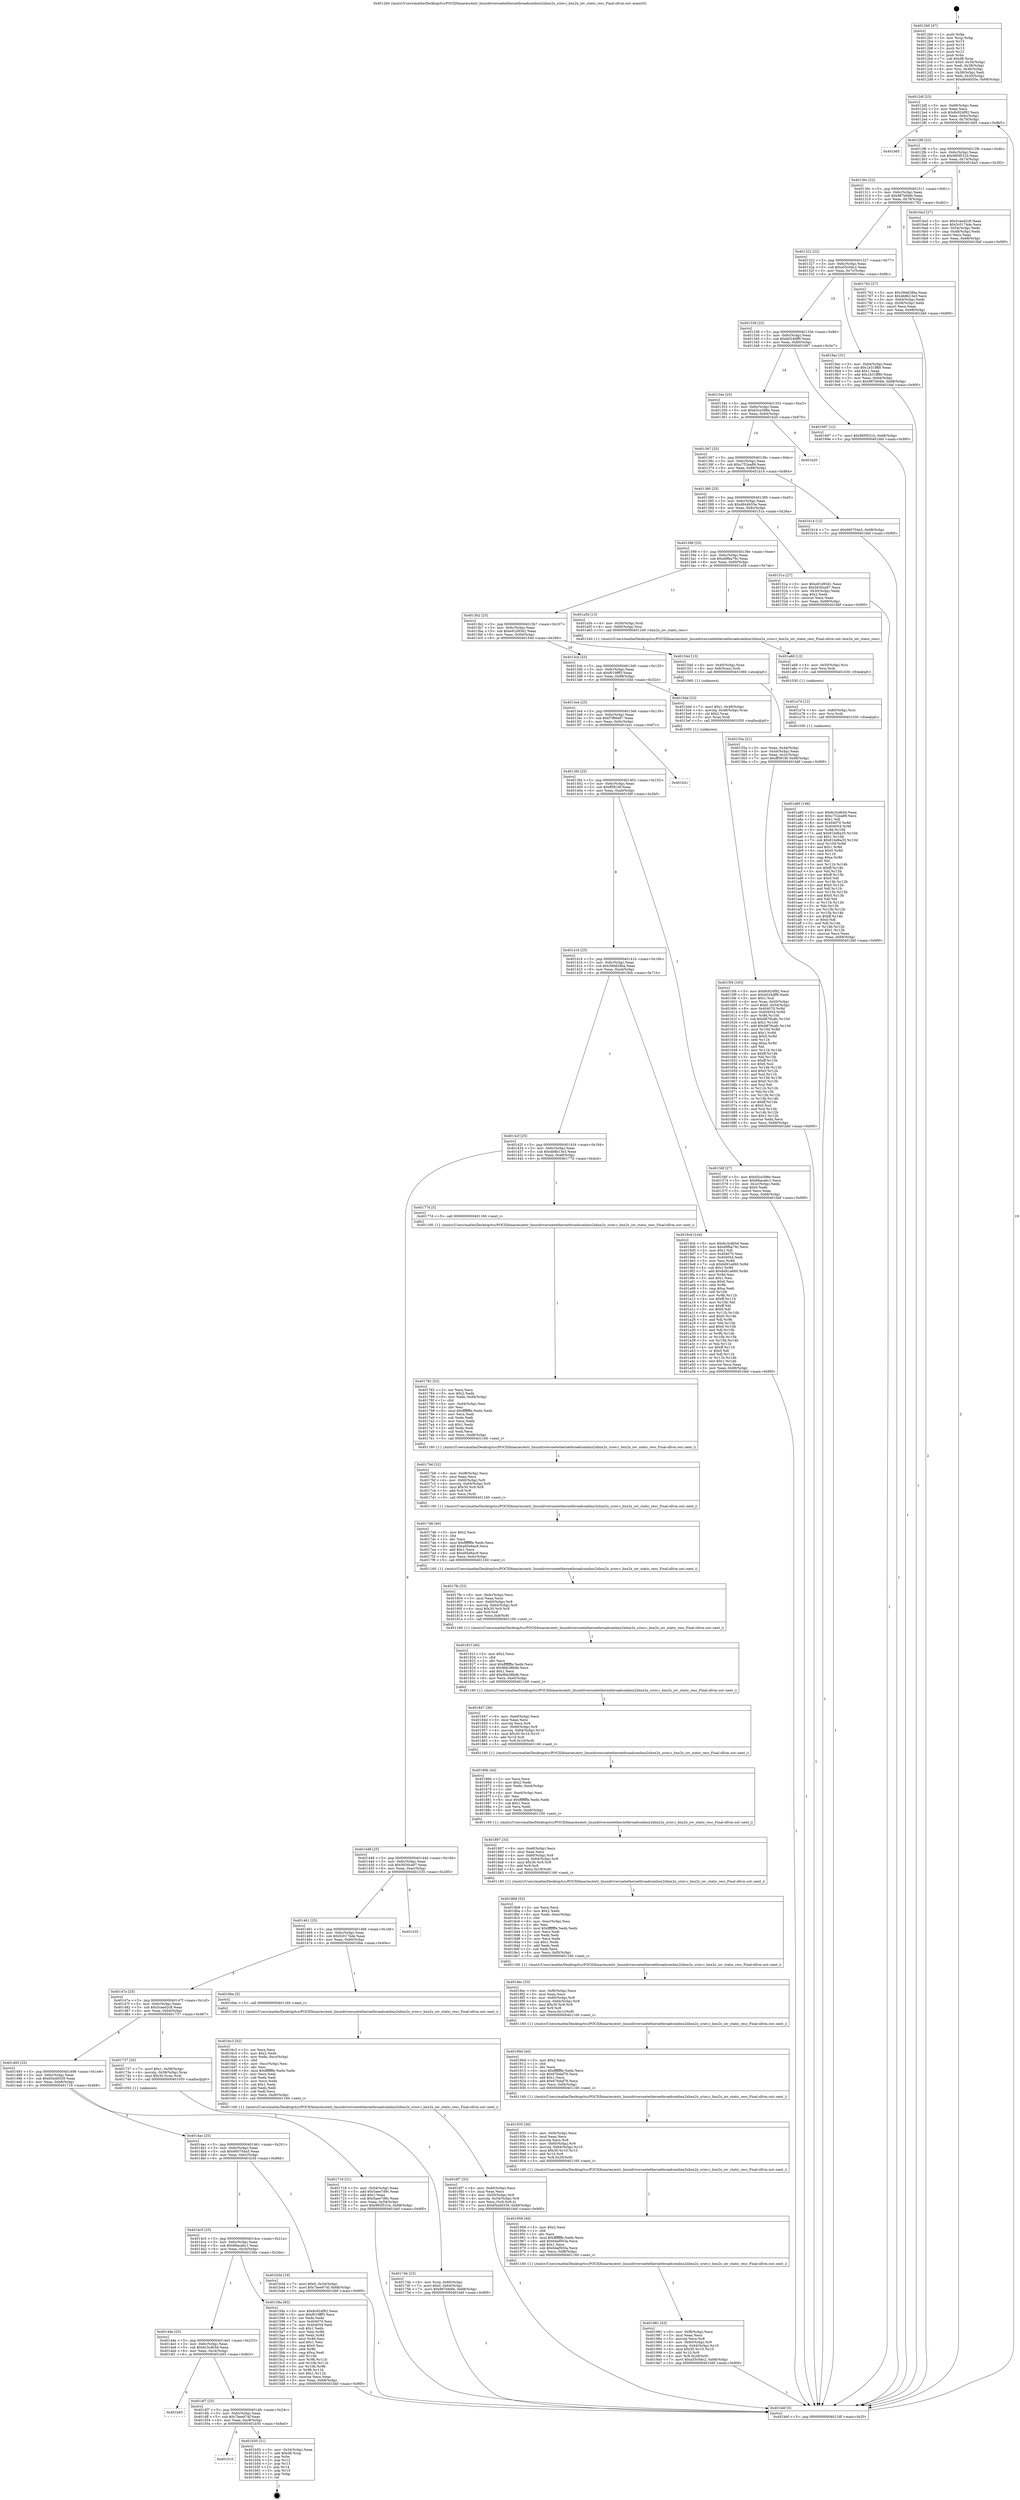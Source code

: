 digraph "0x4012b0" {
  label = "0x4012b0 (/mnt/c/Users/mathe/Desktop/tcc/POCII/binaries/extr_linuxdriversnetethernetbroadcombnx2xbnx2x_sriov.c_bnx2x_iov_static_resc_Final-ollvm.out::main(0))"
  labelloc = "t"
  node[shape=record]

  Entry [label="",width=0.3,height=0.3,shape=circle,fillcolor=black,style=filled]
  "0x4012df" [label="{
     0x4012df [23]\l
     | [instrs]\l
     &nbsp;&nbsp;0x4012df \<+3\>: mov -0x68(%rbp),%eax\l
     &nbsp;&nbsp;0x4012e2 \<+2\>: mov %eax,%ecx\l
     &nbsp;&nbsp;0x4012e4 \<+6\>: sub $0x8c924f92,%ecx\l
     &nbsp;&nbsp;0x4012ea \<+3\>: mov %eax,-0x6c(%rbp)\l
     &nbsp;&nbsp;0x4012ed \<+3\>: mov %ecx,-0x70(%rbp)\l
     &nbsp;&nbsp;0x4012f0 \<+6\>: je 0000000000401b65 \<main+0x8b5\>\l
  }"]
  "0x401b65" [label="{
     0x401b65\l
  }", style=dashed]
  "0x4012f6" [label="{
     0x4012f6 [22]\l
     | [instrs]\l
     &nbsp;&nbsp;0x4012f6 \<+5\>: jmp 00000000004012fb \<main+0x4b\>\l
     &nbsp;&nbsp;0x4012fb \<+3\>: mov -0x6c(%rbp),%eax\l
     &nbsp;&nbsp;0x4012fe \<+5\>: sub $0x985f531b,%eax\l
     &nbsp;&nbsp;0x401303 \<+3\>: mov %eax,-0x74(%rbp)\l
     &nbsp;&nbsp;0x401306 \<+6\>: je 00000000004016a3 \<main+0x3f3\>\l
  }"]
  Exit [label="",width=0.3,height=0.3,shape=circle,fillcolor=black,style=filled,peripheries=2]
  "0x4016a3" [label="{
     0x4016a3 [27]\l
     | [instrs]\l
     &nbsp;&nbsp;0x4016a3 \<+5\>: mov $0x5caed2c8,%eax\l
     &nbsp;&nbsp;0x4016a8 \<+5\>: mov $0x5c0174de,%ecx\l
     &nbsp;&nbsp;0x4016ad \<+3\>: mov -0x54(%rbp),%edx\l
     &nbsp;&nbsp;0x4016b0 \<+3\>: cmp -0x48(%rbp),%edx\l
     &nbsp;&nbsp;0x4016b3 \<+3\>: cmovl %ecx,%eax\l
     &nbsp;&nbsp;0x4016b6 \<+3\>: mov %eax,-0x68(%rbp)\l
     &nbsp;&nbsp;0x4016b9 \<+5\>: jmp 0000000000401bbf \<main+0x90f\>\l
  }"]
  "0x40130c" [label="{
     0x40130c [22]\l
     | [instrs]\l
     &nbsp;&nbsp;0x40130c \<+5\>: jmp 0000000000401311 \<main+0x61\>\l
     &nbsp;&nbsp;0x401311 \<+3\>: mov -0x6c(%rbp),%eax\l
     &nbsp;&nbsp;0x401314 \<+5\>: sub $0x987b94fe,%eax\l
     &nbsp;&nbsp;0x401319 \<+3\>: mov %eax,-0x78(%rbp)\l
     &nbsp;&nbsp;0x40131c \<+6\>: je 0000000000401762 \<main+0x4b2\>\l
  }"]
  "0x401510" [label="{
     0x401510\l
  }", style=dashed]
  "0x401762" [label="{
     0x401762 [27]\l
     | [instrs]\l
     &nbsp;&nbsp;0x401762 \<+5\>: mov $0x39dd28ba,%eax\l
     &nbsp;&nbsp;0x401767 \<+5\>: mov $0x4b8b13e3,%ecx\l
     &nbsp;&nbsp;0x40176c \<+3\>: mov -0x64(%rbp),%edx\l
     &nbsp;&nbsp;0x40176f \<+3\>: cmp -0x58(%rbp),%edx\l
     &nbsp;&nbsp;0x401772 \<+3\>: cmovl %ecx,%eax\l
     &nbsp;&nbsp;0x401775 \<+3\>: mov %eax,-0x68(%rbp)\l
     &nbsp;&nbsp;0x401778 \<+5\>: jmp 0000000000401bbf \<main+0x90f\>\l
  }"]
  "0x401322" [label="{
     0x401322 [22]\l
     | [instrs]\l
     &nbsp;&nbsp;0x401322 \<+5\>: jmp 0000000000401327 \<main+0x77\>\l
     &nbsp;&nbsp;0x401327 \<+3\>: mov -0x6c(%rbp),%eax\l
     &nbsp;&nbsp;0x40132a \<+5\>: sub $0xa55c0dc2,%eax\l
     &nbsp;&nbsp;0x40132f \<+3\>: mov %eax,-0x7c(%rbp)\l
     &nbsp;&nbsp;0x401332 \<+6\>: je 00000000004019ac \<main+0x6fc\>\l
  }"]
  "0x401b50" [label="{
     0x401b50 [21]\l
     | [instrs]\l
     &nbsp;&nbsp;0x401b50 \<+3\>: mov -0x34(%rbp),%eax\l
     &nbsp;&nbsp;0x401b53 \<+7\>: add $0xd8,%rsp\l
     &nbsp;&nbsp;0x401b5a \<+1\>: pop %rbx\l
     &nbsp;&nbsp;0x401b5b \<+2\>: pop %r12\l
     &nbsp;&nbsp;0x401b5d \<+2\>: pop %r13\l
     &nbsp;&nbsp;0x401b5f \<+2\>: pop %r14\l
     &nbsp;&nbsp;0x401b61 \<+2\>: pop %r15\l
     &nbsp;&nbsp;0x401b63 \<+1\>: pop %rbp\l
     &nbsp;&nbsp;0x401b64 \<+1\>: ret\l
  }"]
  "0x4019ac" [label="{
     0x4019ac [31]\l
     | [instrs]\l
     &nbsp;&nbsp;0x4019ac \<+3\>: mov -0x64(%rbp),%eax\l
     &nbsp;&nbsp;0x4019af \<+5\>: sub $0x1b31ff80,%eax\l
     &nbsp;&nbsp;0x4019b4 \<+3\>: add $0x1,%eax\l
     &nbsp;&nbsp;0x4019b7 \<+5\>: add $0x1b31ff80,%eax\l
     &nbsp;&nbsp;0x4019bc \<+3\>: mov %eax,-0x64(%rbp)\l
     &nbsp;&nbsp;0x4019bf \<+7\>: movl $0x987b94fe,-0x68(%rbp)\l
     &nbsp;&nbsp;0x4019c6 \<+5\>: jmp 0000000000401bbf \<main+0x90f\>\l
  }"]
  "0x401338" [label="{
     0x401338 [22]\l
     | [instrs]\l
     &nbsp;&nbsp;0x401338 \<+5\>: jmp 000000000040133d \<main+0x8d\>\l
     &nbsp;&nbsp;0x40133d \<+3\>: mov -0x6c(%rbp),%eax\l
     &nbsp;&nbsp;0x401340 \<+5\>: sub $0xb024dff9,%eax\l
     &nbsp;&nbsp;0x401345 \<+3\>: mov %eax,-0x80(%rbp)\l
     &nbsp;&nbsp;0x401348 \<+6\>: je 0000000000401697 \<main+0x3e7\>\l
  }"]
  "0x4014f7" [label="{
     0x4014f7 [25]\l
     | [instrs]\l
     &nbsp;&nbsp;0x4014f7 \<+5\>: jmp 00000000004014fc \<main+0x24c\>\l
     &nbsp;&nbsp;0x4014fc \<+3\>: mov -0x6c(%rbp),%eax\l
     &nbsp;&nbsp;0x4014ff \<+5\>: sub $0x7bee974f,%eax\l
     &nbsp;&nbsp;0x401504 \<+6\>: mov %eax,-0xc8(%rbp)\l
     &nbsp;&nbsp;0x40150a \<+6\>: je 0000000000401b50 \<main+0x8a0\>\l
  }"]
  "0x401697" [label="{
     0x401697 [12]\l
     | [instrs]\l
     &nbsp;&nbsp;0x401697 \<+7\>: movl $0x985f531b,-0x68(%rbp)\l
     &nbsp;&nbsp;0x40169e \<+5\>: jmp 0000000000401bbf \<main+0x90f\>\l
  }"]
  "0x40134e" [label="{
     0x40134e [25]\l
     | [instrs]\l
     &nbsp;&nbsp;0x40134e \<+5\>: jmp 0000000000401353 \<main+0xa3\>\l
     &nbsp;&nbsp;0x401353 \<+3\>: mov -0x6c(%rbp),%eax\l
     &nbsp;&nbsp;0x401356 \<+5\>: sub $0xb5ce398e,%eax\l
     &nbsp;&nbsp;0x40135b \<+6\>: mov %eax,-0x84(%rbp)\l
     &nbsp;&nbsp;0x401361 \<+6\>: je 0000000000401b20 \<main+0x870\>\l
  }"]
  "0x401b93" [label="{
     0x401b93\l
  }", style=dashed]
  "0x401b20" [label="{
     0x401b20\l
  }", style=dashed]
  "0x401367" [label="{
     0x401367 [25]\l
     | [instrs]\l
     &nbsp;&nbsp;0x401367 \<+5\>: jmp 000000000040136c \<main+0xbc\>\l
     &nbsp;&nbsp;0x40136c \<+3\>: mov -0x6c(%rbp),%eax\l
     &nbsp;&nbsp;0x40136f \<+5\>: sub $0xc752ea89,%eax\l
     &nbsp;&nbsp;0x401374 \<+6\>: mov %eax,-0x88(%rbp)\l
     &nbsp;&nbsp;0x40137a \<+6\>: je 0000000000401b14 \<main+0x864\>\l
  }"]
  "0x401a80" [label="{
     0x401a80 [148]\l
     | [instrs]\l
     &nbsp;&nbsp;0x401a80 \<+5\>: mov $0x6c3cdb5d,%eax\l
     &nbsp;&nbsp;0x401a85 \<+5\>: mov $0xc752ea89,%ecx\l
     &nbsp;&nbsp;0x401a8a \<+2\>: mov $0x1,%dl\l
     &nbsp;&nbsp;0x401a8c \<+8\>: mov 0x404070,%r8d\l
     &nbsp;&nbsp;0x401a94 \<+8\>: mov 0x404054,%r9d\l
     &nbsp;&nbsp;0x401a9c \<+3\>: mov %r8d,%r10d\l
     &nbsp;&nbsp;0x401a9f \<+7\>: add $0x81bd6a35,%r10d\l
     &nbsp;&nbsp;0x401aa6 \<+4\>: sub $0x1,%r10d\l
     &nbsp;&nbsp;0x401aaa \<+7\>: sub $0x81bd6a35,%r10d\l
     &nbsp;&nbsp;0x401ab1 \<+4\>: imul %r10d,%r8d\l
     &nbsp;&nbsp;0x401ab5 \<+4\>: and $0x1,%r8d\l
     &nbsp;&nbsp;0x401ab9 \<+4\>: cmp $0x0,%r8d\l
     &nbsp;&nbsp;0x401abd \<+4\>: sete %r11b\l
     &nbsp;&nbsp;0x401ac1 \<+4\>: cmp $0xa,%r9d\l
     &nbsp;&nbsp;0x401ac5 \<+3\>: setl %bl\l
     &nbsp;&nbsp;0x401ac8 \<+3\>: mov %r11b,%r14b\l
     &nbsp;&nbsp;0x401acb \<+4\>: xor $0xff,%r14b\l
     &nbsp;&nbsp;0x401acf \<+3\>: mov %bl,%r15b\l
     &nbsp;&nbsp;0x401ad2 \<+4\>: xor $0xff,%r15b\l
     &nbsp;&nbsp;0x401ad6 \<+3\>: xor $0x0,%dl\l
     &nbsp;&nbsp;0x401ad9 \<+3\>: mov %r14b,%r12b\l
     &nbsp;&nbsp;0x401adc \<+4\>: and $0x0,%r12b\l
     &nbsp;&nbsp;0x401ae0 \<+3\>: and %dl,%r11b\l
     &nbsp;&nbsp;0x401ae3 \<+3\>: mov %r15b,%r13b\l
     &nbsp;&nbsp;0x401ae6 \<+4\>: and $0x0,%r13b\l
     &nbsp;&nbsp;0x401aea \<+2\>: and %dl,%bl\l
     &nbsp;&nbsp;0x401aec \<+3\>: or %r11b,%r12b\l
     &nbsp;&nbsp;0x401aef \<+3\>: or %bl,%r13b\l
     &nbsp;&nbsp;0x401af2 \<+3\>: xor %r13b,%r12b\l
     &nbsp;&nbsp;0x401af5 \<+3\>: or %r15b,%r14b\l
     &nbsp;&nbsp;0x401af8 \<+4\>: xor $0xff,%r14b\l
     &nbsp;&nbsp;0x401afc \<+3\>: or $0x0,%dl\l
     &nbsp;&nbsp;0x401aff \<+3\>: and %dl,%r14b\l
     &nbsp;&nbsp;0x401b02 \<+3\>: or %r14b,%r12b\l
     &nbsp;&nbsp;0x401b05 \<+4\>: test $0x1,%r12b\l
     &nbsp;&nbsp;0x401b09 \<+3\>: cmovne %ecx,%eax\l
     &nbsp;&nbsp;0x401b0c \<+3\>: mov %eax,-0x68(%rbp)\l
     &nbsp;&nbsp;0x401b0f \<+5\>: jmp 0000000000401bbf \<main+0x90f\>\l
  }"]
  "0x401b14" [label="{
     0x401b14 [12]\l
     | [instrs]\l
     &nbsp;&nbsp;0x401b14 \<+7\>: movl $0x660704a5,-0x68(%rbp)\l
     &nbsp;&nbsp;0x401b1b \<+5\>: jmp 0000000000401bbf \<main+0x90f\>\l
  }"]
  "0x401380" [label="{
     0x401380 [25]\l
     | [instrs]\l
     &nbsp;&nbsp;0x401380 \<+5\>: jmp 0000000000401385 \<main+0xd5\>\l
     &nbsp;&nbsp;0x401385 \<+3\>: mov -0x6c(%rbp),%eax\l
     &nbsp;&nbsp;0x401388 \<+5\>: sub $0xd644b55e,%eax\l
     &nbsp;&nbsp;0x40138d \<+6\>: mov %eax,-0x8c(%rbp)\l
     &nbsp;&nbsp;0x401393 \<+6\>: je 000000000040151a \<main+0x26a\>\l
  }"]
  "0x401a74" [label="{
     0x401a74 [12]\l
     | [instrs]\l
     &nbsp;&nbsp;0x401a74 \<+4\>: mov -0x60(%rbp),%rsi\l
     &nbsp;&nbsp;0x401a78 \<+3\>: mov %rsi,%rdi\l
     &nbsp;&nbsp;0x401a7b \<+5\>: call 0000000000401030 \<free@plt\>\l
     | [calls]\l
     &nbsp;&nbsp;0x401030 \{1\} (unknown)\l
  }"]
  "0x40151a" [label="{
     0x40151a [27]\l
     | [instrs]\l
     &nbsp;&nbsp;0x40151a \<+5\>: mov $0xe91d93d1,%eax\l
     &nbsp;&nbsp;0x40151f \<+5\>: mov $0x5630ca97,%ecx\l
     &nbsp;&nbsp;0x401524 \<+3\>: mov -0x30(%rbp),%edx\l
     &nbsp;&nbsp;0x401527 \<+3\>: cmp $0x2,%edx\l
     &nbsp;&nbsp;0x40152a \<+3\>: cmovne %ecx,%eax\l
     &nbsp;&nbsp;0x40152d \<+3\>: mov %eax,-0x68(%rbp)\l
     &nbsp;&nbsp;0x401530 \<+5\>: jmp 0000000000401bbf \<main+0x90f\>\l
  }"]
  "0x401399" [label="{
     0x401399 [25]\l
     | [instrs]\l
     &nbsp;&nbsp;0x401399 \<+5\>: jmp 000000000040139e \<main+0xee\>\l
     &nbsp;&nbsp;0x40139e \<+3\>: mov -0x6c(%rbp),%eax\l
     &nbsp;&nbsp;0x4013a1 \<+5\>: sub $0xd9fba79c,%eax\l
     &nbsp;&nbsp;0x4013a6 \<+6\>: mov %eax,-0x90(%rbp)\l
     &nbsp;&nbsp;0x4013ac \<+6\>: je 0000000000401a5b \<main+0x7ab\>\l
  }"]
  "0x401bbf" [label="{
     0x401bbf [5]\l
     | [instrs]\l
     &nbsp;&nbsp;0x401bbf \<+5\>: jmp 00000000004012df \<main+0x2f\>\l
  }"]
  "0x4012b0" [label="{
     0x4012b0 [47]\l
     | [instrs]\l
     &nbsp;&nbsp;0x4012b0 \<+1\>: push %rbp\l
     &nbsp;&nbsp;0x4012b1 \<+3\>: mov %rsp,%rbp\l
     &nbsp;&nbsp;0x4012b4 \<+2\>: push %r15\l
     &nbsp;&nbsp;0x4012b6 \<+2\>: push %r14\l
     &nbsp;&nbsp;0x4012b8 \<+2\>: push %r13\l
     &nbsp;&nbsp;0x4012ba \<+2\>: push %r12\l
     &nbsp;&nbsp;0x4012bc \<+1\>: push %rbx\l
     &nbsp;&nbsp;0x4012bd \<+7\>: sub $0xd8,%rsp\l
     &nbsp;&nbsp;0x4012c4 \<+7\>: movl $0x0,-0x34(%rbp)\l
     &nbsp;&nbsp;0x4012cb \<+3\>: mov %edi,-0x38(%rbp)\l
     &nbsp;&nbsp;0x4012ce \<+4\>: mov %rsi,-0x40(%rbp)\l
     &nbsp;&nbsp;0x4012d2 \<+3\>: mov -0x38(%rbp),%edi\l
     &nbsp;&nbsp;0x4012d5 \<+3\>: mov %edi,-0x30(%rbp)\l
     &nbsp;&nbsp;0x4012d8 \<+7\>: movl $0xd644b55e,-0x68(%rbp)\l
  }"]
  "0x401a68" [label="{
     0x401a68 [12]\l
     | [instrs]\l
     &nbsp;&nbsp;0x401a68 \<+4\>: mov -0x50(%rbp),%rsi\l
     &nbsp;&nbsp;0x401a6c \<+3\>: mov %rsi,%rdi\l
     &nbsp;&nbsp;0x401a6f \<+5\>: call 0000000000401030 \<free@plt\>\l
     | [calls]\l
     &nbsp;&nbsp;0x401030 \{1\} (unknown)\l
  }"]
  "0x401a5b" [label="{
     0x401a5b [13]\l
     | [instrs]\l
     &nbsp;&nbsp;0x401a5b \<+4\>: mov -0x50(%rbp),%rdi\l
     &nbsp;&nbsp;0x401a5f \<+4\>: mov -0x60(%rbp),%rsi\l
     &nbsp;&nbsp;0x401a63 \<+5\>: call 0000000000401240 \<bnx2x_iov_static_resc\>\l
     | [calls]\l
     &nbsp;&nbsp;0x401240 \{1\} (/mnt/c/Users/mathe/Desktop/tcc/POCII/binaries/extr_linuxdriversnetethernetbroadcombnx2xbnx2x_sriov.c_bnx2x_iov_static_resc_Final-ollvm.out::bnx2x_iov_static_resc)\l
  }"]
  "0x4013b2" [label="{
     0x4013b2 [25]\l
     | [instrs]\l
     &nbsp;&nbsp;0x4013b2 \<+5\>: jmp 00000000004013b7 \<main+0x107\>\l
     &nbsp;&nbsp;0x4013b7 \<+3\>: mov -0x6c(%rbp),%eax\l
     &nbsp;&nbsp;0x4013ba \<+5\>: sub $0xe91d93d1,%eax\l
     &nbsp;&nbsp;0x4013bf \<+6\>: mov %eax,-0x94(%rbp)\l
     &nbsp;&nbsp;0x4013c5 \<+6\>: je 000000000040154d \<main+0x29d\>\l
  }"]
  "0x401981" [label="{
     0x401981 [43]\l
     | [instrs]\l
     &nbsp;&nbsp;0x401981 \<+6\>: mov -0xf8(%rbp),%ecx\l
     &nbsp;&nbsp;0x401987 \<+3\>: imul %eax,%ecx\l
     &nbsp;&nbsp;0x40198a \<+3\>: movslq %ecx,%r8\l
     &nbsp;&nbsp;0x40198d \<+4\>: mov -0x60(%rbp),%r9\l
     &nbsp;&nbsp;0x401991 \<+4\>: movslq -0x64(%rbp),%r10\l
     &nbsp;&nbsp;0x401995 \<+4\>: imul $0x30,%r10,%r10\l
     &nbsp;&nbsp;0x401999 \<+3\>: add %r10,%r9\l
     &nbsp;&nbsp;0x40199c \<+4\>: mov %r8,0x28(%r9)\l
     &nbsp;&nbsp;0x4019a0 \<+7\>: movl $0xa55c0dc2,-0x68(%rbp)\l
     &nbsp;&nbsp;0x4019a7 \<+5\>: jmp 0000000000401bbf \<main+0x90f\>\l
  }"]
  "0x40154d" [label="{
     0x40154d [13]\l
     | [instrs]\l
     &nbsp;&nbsp;0x40154d \<+4\>: mov -0x40(%rbp),%rax\l
     &nbsp;&nbsp;0x401551 \<+4\>: mov 0x8(%rax),%rdi\l
     &nbsp;&nbsp;0x401555 \<+5\>: call 0000000000401060 \<atoi@plt\>\l
     | [calls]\l
     &nbsp;&nbsp;0x401060 \{1\} (unknown)\l
  }"]
  "0x4013cb" [label="{
     0x4013cb [25]\l
     | [instrs]\l
     &nbsp;&nbsp;0x4013cb \<+5\>: jmp 00000000004013d0 \<main+0x120\>\l
     &nbsp;&nbsp;0x4013d0 \<+3\>: mov -0x6c(%rbp),%eax\l
     &nbsp;&nbsp;0x4013d3 \<+5\>: sub $0xf019fff3,%eax\l
     &nbsp;&nbsp;0x4013d8 \<+6\>: mov %eax,-0x98(%rbp)\l
     &nbsp;&nbsp;0x4013de \<+6\>: je 00000000004015dd \<main+0x32d\>\l
  }"]
  "0x40155a" [label="{
     0x40155a [21]\l
     | [instrs]\l
     &nbsp;&nbsp;0x40155a \<+3\>: mov %eax,-0x44(%rbp)\l
     &nbsp;&nbsp;0x40155d \<+3\>: mov -0x44(%rbp),%eax\l
     &nbsp;&nbsp;0x401560 \<+3\>: mov %eax,-0x2c(%rbp)\l
     &nbsp;&nbsp;0x401563 \<+7\>: movl $0xff5818f,-0x68(%rbp)\l
     &nbsp;&nbsp;0x40156a \<+5\>: jmp 0000000000401bbf \<main+0x90f\>\l
  }"]
  "0x401959" [label="{
     0x401959 [40]\l
     | [instrs]\l
     &nbsp;&nbsp;0x401959 \<+5\>: mov $0x2,%ecx\l
     &nbsp;&nbsp;0x40195e \<+1\>: cltd\l
     &nbsp;&nbsp;0x40195f \<+2\>: idiv %ecx\l
     &nbsp;&nbsp;0x401961 \<+6\>: imul $0xfffffffe,%edx,%ecx\l
     &nbsp;&nbsp;0x401967 \<+6\>: add $0x64af503a,%ecx\l
     &nbsp;&nbsp;0x40196d \<+3\>: add $0x1,%ecx\l
     &nbsp;&nbsp;0x401970 \<+6\>: sub $0x64af503a,%ecx\l
     &nbsp;&nbsp;0x401976 \<+6\>: mov %ecx,-0xf8(%rbp)\l
     &nbsp;&nbsp;0x40197c \<+5\>: call 0000000000401160 \<next_i\>\l
     | [calls]\l
     &nbsp;&nbsp;0x401160 \{1\} (/mnt/c/Users/mathe/Desktop/tcc/POCII/binaries/extr_linuxdriversnetethernetbroadcombnx2xbnx2x_sriov.c_bnx2x_iov_static_resc_Final-ollvm.out::next_i)\l
  }"]
  "0x4015dd" [label="{
     0x4015dd [23]\l
     | [instrs]\l
     &nbsp;&nbsp;0x4015dd \<+7\>: movl $0x1,-0x48(%rbp)\l
     &nbsp;&nbsp;0x4015e4 \<+4\>: movslq -0x48(%rbp),%rax\l
     &nbsp;&nbsp;0x4015e8 \<+4\>: shl $0x2,%rax\l
     &nbsp;&nbsp;0x4015ec \<+3\>: mov %rax,%rdi\l
     &nbsp;&nbsp;0x4015ef \<+5\>: call 0000000000401050 \<malloc@plt\>\l
     | [calls]\l
     &nbsp;&nbsp;0x401050 \{1\} (unknown)\l
  }"]
  "0x4013e4" [label="{
     0x4013e4 [25]\l
     | [instrs]\l
     &nbsp;&nbsp;0x4013e4 \<+5\>: jmp 00000000004013e9 \<main+0x139\>\l
     &nbsp;&nbsp;0x4013e9 \<+3\>: mov -0x6c(%rbp),%eax\l
     &nbsp;&nbsp;0x4013ec \<+5\>: sub $0xf7f86e87,%eax\l
     &nbsp;&nbsp;0x4013f1 \<+6\>: mov %eax,-0x9c(%rbp)\l
     &nbsp;&nbsp;0x4013f7 \<+6\>: je 0000000000401b2c \<main+0x87c\>\l
  }"]
  "0x401935" [label="{
     0x401935 [36]\l
     | [instrs]\l
     &nbsp;&nbsp;0x401935 \<+6\>: mov -0xf4(%rbp),%ecx\l
     &nbsp;&nbsp;0x40193b \<+3\>: imul %eax,%ecx\l
     &nbsp;&nbsp;0x40193e \<+3\>: movslq %ecx,%r8\l
     &nbsp;&nbsp;0x401941 \<+4\>: mov -0x60(%rbp),%r9\l
     &nbsp;&nbsp;0x401945 \<+4\>: movslq -0x64(%rbp),%r10\l
     &nbsp;&nbsp;0x401949 \<+4\>: imul $0x30,%r10,%r10\l
     &nbsp;&nbsp;0x40194d \<+3\>: add %r10,%r9\l
     &nbsp;&nbsp;0x401950 \<+4\>: mov %r8,0x20(%r9)\l
     &nbsp;&nbsp;0x401954 \<+5\>: call 0000000000401160 \<next_i\>\l
     | [calls]\l
     &nbsp;&nbsp;0x401160 \{1\} (/mnt/c/Users/mathe/Desktop/tcc/POCII/binaries/extr_linuxdriversnetethernetbroadcombnx2xbnx2x_sriov.c_bnx2x_iov_static_resc_Final-ollvm.out::next_i)\l
  }"]
  "0x401b2c" [label="{
     0x401b2c\l
  }", style=dashed]
  "0x4013fd" [label="{
     0x4013fd [25]\l
     | [instrs]\l
     &nbsp;&nbsp;0x4013fd \<+5\>: jmp 0000000000401402 \<main+0x152\>\l
     &nbsp;&nbsp;0x401402 \<+3\>: mov -0x6c(%rbp),%eax\l
     &nbsp;&nbsp;0x401405 \<+5\>: sub $0xff5818f,%eax\l
     &nbsp;&nbsp;0x40140a \<+6\>: mov %eax,-0xa0(%rbp)\l
     &nbsp;&nbsp;0x401410 \<+6\>: je 000000000040156f \<main+0x2bf\>\l
  }"]
  "0x40190d" [label="{
     0x40190d [40]\l
     | [instrs]\l
     &nbsp;&nbsp;0x40190d \<+5\>: mov $0x2,%ecx\l
     &nbsp;&nbsp;0x401912 \<+1\>: cltd\l
     &nbsp;&nbsp;0x401913 \<+2\>: idiv %ecx\l
     &nbsp;&nbsp;0x401915 \<+6\>: imul $0xfffffffe,%edx,%ecx\l
     &nbsp;&nbsp;0x40191b \<+6\>: sub $0x676daf76,%ecx\l
     &nbsp;&nbsp;0x401921 \<+3\>: add $0x1,%ecx\l
     &nbsp;&nbsp;0x401924 \<+6\>: add $0x676daf76,%ecx\l
     &nbsp;&nbsp;0x40192a \<+6\>: mov %ecx,-0xf4(%rbp)\l
     &nbsp;&nbsp;0x401930 \<+5\>: call 0000000000401160 \<next_i\>\l
     | [calls]\l
     &nbsp;&nbsp;0x401160 \{1\} (/mnt/c/Users/mathe/Desktop/tcc/POCII/binaries/extr_linuxdriversnetethernetbroadcombnx2xbnx2x_sriov.c_bnx2x_iov_static_resc_Final-ollvm.out::next_i)\l
  }"]
  "0x40156f" [label="{
     0x40156f [27]\l
     | [instrs]\l
     &nbsp;&nbsp;0x40156f \<+5\>: mov $0xb5ce398e,%eax\l
     &nbsp;&nbsp;0x401574 \<+5\>: mov $0x66acebc1,%ecx\l
     &nbsp;&nbsp;0x401579 \<+3\>: mov -0x2c(%rbp),%edx\l
     &nbsp;&nbsp;0x40157c \<+3\>: cmp $0x0,%edx\l
     &nbsp;&nbsp;0x40157f \<+3\>: cmove %ecx,%eax\l
     &nbsp;&nbsp;0x401582 \<+3\>: mov %eax,-0x68(%rbp)\l
     &nbsp;&nbsp;0x401585 \<+5\>: jmp 0000000000401bbf \<main+0x90f\>\l
  }"]
  "0x401416" [label="{
     0x401416 [25]\l
     | [instrs]\l
     &nbsp;&nbsp;0x401416 \<+5\>: jmp 000000000040141b \<main+0x16b\>\l
     &nbsp;&nbsp;0x40141b \<+3\>: mov -0x6c(%rbp),%eax\l
     &nbsp;&nbsp;0x40141e \<+5\>: sub $0x39dd28ba,%eax\l
     &nbsp;&nbsp;0x401423 \<+6\>: mov %eax,-0xa4(%rbp)\l
     &nbsp;&nbsp;0x401429 \<+6\>: je 00000000004019cb \<main+0x71b\>\l
  }"]
  "0x4018ec" [label="{
     0x4018ec [33]\l
     | [instrs]\l
     &nbsp;&nbsp;0x4018ec \<+6\>: mov -0xf0(%rbp),%ecx\l
     &nbsp;&nbsp;0x4018f2 \<+3\>: imul %eax,%ecx\l
     &nbsp;&nbsp;0x4018f5 \<+4\>: mov -0x60(%rbp),%r8\l
     &nbsp;&nbsp;0x4018f9 \<+4\>: movslq -0x64(%rbp),%r9\l
     &nbsp;&nbsp;0x4018fd \<+4\>: imul $0x30,%r9,%r9\l
     &nbsp;&nbsp;0x401901 \<+3\>: add %r9,%r8\l
     &nbsp;&nbsp;0x401904 \<+4\>: mov %ecx,0x1c(%r8)\l
     &nbsp;&nbsp;0x401908 \<+5\>: call 0000000000401160 \<next_i\>\l
     | [calls]\l
     &nbsp;&nbsp;0x401160 \{1\} (/mnt/c/Users/mathe/Desktop/tcc/POCII/binaries/extr_linuxdriversnetethernetbroadcombnx2xbnx2x_sriov.c_bnx2x_iov_static_resc_Final-ollvm.out::next_i)\l
  }"]
  "0x4019cb" [label="{
     0x4019cb [144]\l
     | [instrs]\l
     &nbsp;&nbsp;0x4019cb \<+5\>: mov $0x6c3cdb5d,%eax\l
     &nbsp;&nbsp;0x4019d0 \<+5\>: mov $0xd9fba79c,%ecx\l
     &nbsp;&nbsp;0x4019d5 \<+2\>: mov $0x1,%dl\l
     &nbsp;&nbsp;0x4019d7 \<+7\>: mov 0x404070,%esi\l
     &nbsp;&nbsp;0x4019de \<+7\>: mov 0x404054,%edi\l
     &nbsp;&nbsp;0x4019e5 \<+3\>: mov %esi,%r8d\l
     &nbsp;&nbsp;0x4019e8 \<+7\>: sub $0x6d91a660,%r8d\l
     &nbsp;&nbsp;0x4019ef \<+4\>: sub $0x1,%r8d\l
     &nbsp;&nbsp;0x4019f3 \<+7\>: add $0x6d91a660,%r8d\l
     &nbsp;&nbsp;0x4019fa \<+4\>: imul %r8d,%esi\l
     &nbsp;&nbsp;0x4019fe \<+3\>: and $0x1,%esi\l
     &nbsp;&nbsp;0x401a01 \<+3\>: cmp $0x0,%esi\l
     &nbsp;&nbsp;0x401a04 \<+4\>: sete %r9b\l
     &nbsp;&nbsp;0x401a08 \<+3\>: cmp $0xa,%edi\l
     &nbsp;&nbsp;0x401a0b \<+4\>: setl %r10b\l
     &nbsp;&nbsp;0x401a0f \<+3\>: mov %r9b,%r11b\l
     &nbsp;&nbsp;0x401a12 \<+4\>: xor $0xff,%r11b\l
     &nbsp;&nbsp;0x401a16 \<+3\>: mov %r10b,%bl\l
     &nbsp;&nbsp;0x401a19 \<+3\>: xor $0xff,%bl\l
     &nbsp;&nbsp;0x401a1c \<+3\>: xor $0x0,%dl\l
     &nbsp;&nbsp;0x401a1f \<+3\>: mov %r11b,%r14b\l
     &nbsp;&nbsp;0x401a22 \<+4\>: and $0x0,%r14b\l
     &nbsp;&nbsp;0x401a26 \<+3\>: and %dl,%r9b\l
     &nbsp;&nbsp;0x401a29 \<+3\>: mov %bl,%r15b\l
     &nbsp;&nbsp;0x401a2c \<+4\>: and $0x0,%r15b\l
     &nbsp;&nbsp;0x401a30 \<+3\>: and %dl,%r10b\l
     &nbsp;&nbsp;0x401a33 \<+3\>: or %r9b,%r14b\l
     &nbsp;&nbsp;0x401a36 \<+3\>: or %r10b,%r15b\l
     &nbsp;&nbsp;0x401a39 \<+3\>: xor %r15b,%r14b\l
     &nbsp;&nbsp;0x401a3c \<+3\>: or %bl,%r11b\l
     &nbsp;&nbsp;0x401a3f \<+4\>: xor $0xff,%r11b\l
     &nbsp;&nbsp;0x401a43 \<+3\>: or $0x0,%dl\l
     &nbsp;&nbsp;0x401a46 \<+3\>: and %dl,%r11b\l
     &nbsp;&nbsp;0x401a49 \<+3\>: or %r11b,%r14b\l
     &nbsp;&nbsp;0x401a4c \<+4\>: test $0x1,%r14b\l
     &nbsp;&nbsp;0x401a50 \<+3\>: cmovne %ecx,%eax\l
     &nbsp;&nbsp;0x401a53 \<+3\>: mov %eax,-0x68(%rbp)\l
     &nbsp;&nbsp;0x401a56 \<+5\>: jmp 0000000000401bbf \<main+0x90f\>\l
  }"]
  "0x40142f" [label="{
     0x40142f [25]\l
     | [instrs]\l
     &nbsp;&nbsp;0x40142f \<+5\>: jmp 0000000000401434 \<main+0x184\>\l
     &nbsp;&nbsp;0x401434 \<+3\>: mov -0x6c(%rbp),%eax\l
     &nbsp;&nbsp;0x401437 \<+5\>: sub $0x4b8b13e3,%eax\l
     &nbsp;&nbsp;0x40143c \<+6\>: mov %eax,-0xa8(%rbp)\l
     &nbsp;&nbsp;0x401442 \<+6\>: je 000000000040177d \<main+0x4cd\>\l
  }"]
  "0x4018b8" [label="{
     0x4018b8 [52]\l
     | [instrs]\l
     &nbsp;&nbsp;0x4018b8 \<+2\>: xor %ecx,%ecx\l
     &nbsp;&nbsp;0x4018ba \<+5\>: mov $0x2,%edx\l
     &nbsp;&nbsp;0x4018bf \<+6\>: mov %edx,-0xec(%rbp)\l
     &nbsp;&nbsp;0x4018c5 \<+1\>: cltd\l
     &nbsp;&nbsp;0x4018c6 \<+6\>: mov -0xec(%rbp),%esi\l
     &nbsp;&nbsp;0x4018cc \<+2\>: idiv %esi\l
     &nbsp;&nbsp;0x4018ce \<+6\>: imul $0xfffffffe,%edx,%edx\l
     &nbsp;&nbsp;0x4018d4 \<+2\>: mov %ecx,%edi\l
     &nbsp;&nbsp;0x4018d6 \<+2\>: sub %edx,%edi\l
     &nbsp;&nbsp;0x4018d8 \<+2\>: mov %ecx,%edx\l
     &nbsp;&nbsp;0x4018da \<+3\>: sub $0x1,%edx\l
     &nbsp;&nbsp;0x4018dd \<+2\>: add %edx,%edi\l
     &nbsp;&nbsp;0x4018df \<+2\>: sub %edi,%ecx\l
     &nbsp;&nbsp;0x4018e1 \<+6\>: mov %ecx,-0xf0(%rbp)\l
     &nbsp;&nbsp;0x4018e7 \<+5\>: call 0000000000401160 \<next_i\>\l
     | [calls]\l
     &nbsp;&nbsp;0x401160 \{1\} (/mnt/c/Users/mathe/Desktop/tcc/POCII/binaries/extr_linuxdriversnetethernetbroadcombnx2xbnx2x_sriov.c_bnx2x_iov_static_resc_Final-ollvm.out::next_i)\l
  }"]
  "0x40177d" [label="{
     0x40177d [5]\l
     | [instrs]\l
     &nbsp;&nbsp;0x40177d \<+5\>: call 0000000000401160 \<next_i\>\l
     | [calls]\l
     &nbsp;&nbsp;0x401160 \{1\} (/mnt/c/Users/mathe/Desktop/tcc/POCII/binaries/extr_linuxdriversnetethernetbroadcombnx2xbnx2x_sriov.c_bnx2x_iov_static_resc_Final-ollvm.out::next_i)\l
  }"]
  "0x401448" [label="{
     0x401448 [25]\l
     | [instrs]\l
     &nbsp;&nbsp;0x401448 \<+5\>: jmp 000000000040144d \<main+0x19d\>\l
     &nbsp;&nbsp;0x40144d \<+3\>: mov -0x6c(%rbp),%eax\l
     &nbsp;&nbsp;0x401450 \<+5\>: sub $0x5630ca97,%eax\l
     &nbsp;&nbsp;0x401455 \<+6\>: mov %eax,-0xac(%rbp)\l
     &nbsp;&nbsp;0x40145b \<+6\>: je 0000000000401535 \<main+0x285\>\l
  }"]
  "0x401897" [label="{
     0x401897 [33]\l
     | [instrs]\l
     &nbsp;&nbsp;0x401897 \<+6\>: mov -0xe8(%rbp),%ecx\l
     &nbsp;&nbsp;0x40189d \<+3\>: imul %eax,%ecx\l
     &nbsp;&nbsp;0x4018a0 \<+4\>: mov -0x60(%rbp),%r8\l
     &nbsp;&nbsp;0x4018a4 \<+4\>: movslq -0x64(%rbp),%r9\l
     &nbsp;&nbsp;0x4018a8 \<+4\>: imul $0x30,%r9,%r9\l
     &nbsp;&nbsp;0x4018ac \<+3\>: add %r9,%r8\l
     &nbsp;&nbsp;0x4018af \<+4\>: mov %ecx,0x18(%r8)\l
     &nbsp;&nbsp;0x4018b3 \<+5\>: call 0000000000401160 \<next_i\>\l
     | [calls]\l
     &nbsp;&nbsp;0x401160 \{1\} (/mnt/c/Users/mathe/Desktop/tcc/POCII/binaries/extr_linuxdriversnetethernetbroadcombnx2xbnx2x_sriov.c_bnx2x_iov_static_resc_Final-ollvm.out::next_i)\l
  }"]
  "0x401535" [label="{
     0x401535\l
  }", style=dashed]
  "0x401461" [label="{
     0x401461 [25]\l
     | [instrs]\l
     &nbsp;&nbsp;0x401461 \<+5\>: jmp 0000000000401466 \<main+0x1b6\>\l
     &nbsp;&nbsp;0x401466 \<+3\>: mov -0x6c(%rbp),%eax\l
     &nbsp;&nbsp;0x401469 \<+5\>: sub $0x5c0174de,%eax\l
     &nbsp;&nbsp;0x40146e \<+6\>: mov %eax,-0xb0(%rbp)\l
     &nbsp;&nbsp;0x401474 \<+6\>: je 00000000004016be \<main+0x40e\>\l
  }"]
  "0x40186b" [label="{
     0x40186b [44]\l
     | [instrs]\l
     &nbsp;&nbsp;0x40186b \<+2\>: xor %ecx,%ecx\l
     &nbsp;&nbsp;0x40186d \<+5\>: mov $0x2,%edx\l
     &nbsp;&nbsp;0x401872 \<+6\>: mov %edx,-0xe4(%rbp)\l
     &nbsp;&nbsp;0x401878 \<+1\>: cltd\l
     &nbsp;&nbsp;0x401879 \<+6\>: mov -0xe4(%rbp),%esi\l
     &nbsp;&nbsp;0x40187f \<+2\>: idiv %esi\l
     &nbsp;&nbsp;0x401881 \<+6\>: imul $0xfffffffe,%edx,%edx\l
     &nbsp;&nbsp;0x401887 \<+3\>: sub $0x1,%ecx\l
     &nbsp;&nbsp;0x40188a \<+2\>: sub %ecx,%edx\l
     &nbsp;&nbsp;0x40188c \<+6\>: mov %edx,-0xe8(%rbp)\l
     &nbsp;&nbsp;0x401892 \<+5\>: call 0000000000401160 \<next_i\>\l
     | [calls]\l
     &nbsp;&nbsp;0x401160 \{1\} (/mnt/c/Users/mathe/Desktop/tcc/POCII/binaries/extr_linuxdriversnetethernetbroadcombnx2xbnx2x_sriov.c_bnx2x_iov_static_resc_Final-ollvm.out::next_i)\l
  }"]
  "0x4016be" [label="{
     0x4016be [5]\l
     | [instrs]\l
     &nbsp;&nbsp;0x4016be \<+5\>: call 0000000000401160 \<next_i\>\l
     | [calls]\l
     &nbsp;&nbsp;0x401160 \{1\} (/mnt/c/Users/mathe/Desktop/tcc/POCII/binaries/extr_linuxdriversnetethernetbroadcombnx2xbnx2x_sriov.c_bnx2x_iov_static_resc_Final-ollvm.out::next_i)\l
  }"]
  "0x40147a" [label="{
     0x40147a [25]\l
     | [instrs]\l
     &nbsp;&nbsp;0x40147a \<+5\>: jmp 000000000040147f \<main+0x1cf\>\l
     &nbsp;&nbsp;0x40147f \<+3\>: mov -0x6c(%rbp),%eax\l
     &nbsp;&nbsp;0x401482 \<+5\>: sub $0x5caed2c8,%eax\l
     &nbsp;&nbsp;0x401487 \<+6\>: mov %eax,-0xb4(%rbp)\l
     &nbsp;&nbsp;0x40148d \<+6\>: je 0000000000401737 \<main+0x487\>\l
  }"]
  "0x401847" [label="{
     0x401847 [36]\l
     | [instrs]\l
     &nbsp;&nbsp;0x401847 \<+6\>: mov -0xe0(%rbp),%ecx\l
     &nbsp;&nbsp;0x40184d \<+3\>: imul %eax,%ecx\l
     &nbsp;&nbsp;0x401850 \<+3\>: movslq %ecx,%r8\l
     &nbsp;&nbsp;0x401853 \<+4\>: mov -0x60(%rbp),%r9\l
     &nbsp;&nbsp;0x401857 \<+4\>: movslq -0x64(%rbp),%r10\l
     &nbsp;&nbsp;0x40185b \<+4\>: imul $0x30,%r10,%r10\l
     &nbsp;&nbsp;0x40185f \<+3\>: add %r10,%r9\l
     &nbsp;&nbsp;0x401862 \<+4\>: mov %r8,0x10(%r9)\l
     &nbsp;&nbsp;0x401866 \<+5\>: call 0000000000401160 \<next_i\>\l
     | [calls]\l
     &nbsp;&nbsp;0x401160 \{1\} (/mnt/c/Users/mathe/Desktop/tcc/POCII/binaries/extr_linuxdriversnetethernetbroadcombnx2xbnx2x_sriov.c_bnx2x_iov_static_resc_Final-ollvm.out::next_i)\l
  }"]
  "0x401737" [label="{
     0x401737 [20]\l
     | [instrs]\l
     &nbsp;&nbsp;0x401737 \<+7\>: movl $0x1,-0x58(%rbp)\l
     &nbsp;&nbsp;0x40173e \<+4\>: movslq -0x58(%rbp),%rax\l
     &nbsp;&nbsp;0x401742 \<+4\>: imul $0x30,%rax,%rdi\l
     &nbsp;&nbsp;0x401746 \<+5\>: call 0000000000401050 \<malloc@plt\>\l
     | [calls]\l
     &nbsp;&nbsp;0x401050 \{1\} (unknown)\l
  }"]
  "0x401493" [label="{
     0x401493 [25]\l
     | [instrs]\l
     &nbsp;&nbsp;0x401493 \<+5\>: jmp 0000000000401498 \<main+0x1e8\>\l
     &nbsp;&nbsp;0x401498 \<+3\>: mov -0x6c(%rbp),%eax\l
     &nbsp;&nbsp;0x40149b \<+5\>: sub $0x65a48339,%eax\l
     &nbsp;&nbsp;0x4014a0 \<+6\>: mov %eax,-0xb8(%rbp)\l
     &nbsp;&nbsp;0x4014a6 \<+6\>: je 0000000000401718 \<main+0x468\>\l
  }"]
  "0x40181f" [label="{
     0x40181f [40]\l
     | [instrs]\l
     &nbsp;&nbsp;0x40181f \<+5\>: mov $0x2,%ecx\l
     &nbsp;&nbsp;0x401824 \<+1\>: cltd\l
     &nbsp;&nbsp;0x401825 \<+2\>: idiv %ecx\l
     &nbsp;&nbsp;0x401827 \<+6\>: imul $0xfffffffe,%edx,%ecx\l
     &nbsp;&nbsp;0x40182d \<+6\>: sub $0x9bb38bdb,%ecx\l
     &nbsp;&nbsp;0x401833 \<+3\>: add $0x1,%ecx\l
     &nbsp;&nbsp;0x401836 \<+6\>: add $0x9bb38bdb,%ecx\l
     &nbsp;&nbsp;0x40183c \<+6\>: mov %ecx,-0xe0(%rbp)\l
     &nbsp;&nbsp;0x401842 \<+5\>: call 0000000000401160 \<next_i\>\l
     | [calls]\l
     &nbsp;&nbsp;0x401160 \{1\} (/mnt/c/Users/mathe/Desktop/tcc/POCII/binaries/extr_linuxdriversnetethernetbroadcombnx2xbnx2x_sriov.c_bnx2x_iov_static_resc_Final-ollvm.out::next_i)\l
  }"]
  "0x401718" [label="{
     0x401718 [31]\l
     | [instrs]\l
     &nbsp;&nbsp;0x401718 \<+3\>: mov -0x54(%rbp),%eax\l
     &nbsp;&nbsp;0x40171b \<+5\>: add $0x5aee7d9c,%eax\l
     &nbsp;&nbsp;0x401720 \<+3\>: add $0x1,%eax\l
     &nbsp;&nbsp;0x401723 \<+5\>: sub $0x5aee7d9c,%eax\l
     &nbsp;&nbsp;0x401728 \<+3\>: mov %eax,-0x54(%rbp)\l
     &nbsp;&nbsp;0x40172b \<+7\>: movl $0x985f531b,-0x68(%rbp)\l
     &nbsp;&nbsp;0x401732 \<+5\>: jmp 0000000000401bbf \<main+0x90f\>\l
  }"]
  "0x4014ac" [label="{
     0x4014ac [25]\l
     | [instrs]\l
     &nbsp;&nbsp;0x4014ac \<+5\>: jmp 00000000004014b1 \<main+0x201\>\l
     &nbsp;&nbsp;0x4014b1 \<+3\>: mov -0x6c(%rbp),%eax\l
     &nbsp;&nbsp;0x4014b4 \<+5\>: sub $0x660704a5,%eax\l
     &nbsp;&nbsp;0x4014b9 \<+6\>: mov %eax,-0xbc(%rbp)\l
     &nbsp;&nbsp;0x4014bf \<+6\>: je 0000000000401b3d \<main+0x88d\>\l
  }"]
  "0x4017fe" [label="{
     0x4017fe [33]\l
     | [instrs]\l
     &nbsp;&nbsp;0x4017fe \<+6\>: mov -0xdc(%rbp),%ecx\l
     &nbsp;&nbsp;0x401804 \<+3\>: imul %eax,%ecx\l
     &nbsp;&nbsp;0x401807 \<+4\>: mov -0x60(%rbp),%r8\l
     &nbsp;&nbsp;0x40180b \<+4\>: movslq -0x64(%rbp),%r9\l
     &nbsp;&nbsp;0x40180f \<+4\>: imul $0x30,%r9,%r9\l
     &nbsp;&nbsp;0x401813 \<+3\>: add %r9,%r8\l
     &nbsp;&nbsp;0x401816 \<+4\>: mov %ecx,0x8(%r8)\l
     &nbsp;&nbsp;0x40181a \<+5\>: call 0000000000401160 \<next_i\>\l
     | [calls]\l
     &nbsp;&nbsp;0x401160 \{1\} (/mnt/c/Users/mathe/Desktop/tcc/POCII/binaries/extr_linuxdriversnetethernetbroadcombnx2xbnx2x_sriov.c_bnx2x_iov_static_resc_Final-ollvm.out::next_i)\l
  }"]
  "0x401b3d" [label="{
     0x401b3d [19]\l
     | [instrs]\l
     &nbsp;&nbsp;0x401b3d \<+7\>: movl $0x0,-0x34(%rbp)\l
     &nbsp;&nbsp;0x401b44 \<+7\>: movl $0x7bee974f,-0x68(%rbp)\l
     &nbsp;&nbsp;0x401b4b \<+5\>: jmp 0000000000401bbf \<main+0x90f\>\l
  }"]
  "0x4014c5" [label="{
     0x4014c5 [25]\l
     | [instrs]\l
     &nbsp;&nbsp;0x4014c5 \<+5\>: jmp 00000000004014ca \<main+0x21a\>\l
     &nbsp;&nbsp;0x4014ca \<+3\>: mov -0x6c(%rbp),%eax\l
     &nbsp;&nbsp;0x4014cd \<+5\>: sub $0x66acebc1,%eax\l
     &nbsp;&nbsp;0x4014d2 \<+6\>: mov %eax,-0xc0(%rbp)\l
     &nbsp;&nbsp;0x4014d8 \<+6\>: je 000000000040158a \<main+0x2da\>\l
  }"]
  "0x4017d6" [label="{
     0x4017d6 [40]\l
     | [instrs]\l
     &nbsp;&nbsp;0x4017d6 \<+5\>: mov $0x2,%ecx\l
     &nbsp;&nbsp;0x4017db \<+1\>: cltd\l
     &nbsp;&nbsp;0x4017dc \<+2\>: idiv %ecx\l
     &nbsp;&nbsp;0x4017de \<+6\>: imul $0xfffffffe,%edx,%ecx\l
     &nbsp;&nbsp;0x4017e4 \<+6\>: add $0xe85e6ac9,%ecx\l
     &nbsp;&nbsp;0x4017ea \<+3\>: add $0x1,%ecx\l
     &nbsp;&nbsp;0x4017ed \<+6\>: sub $0xe85e6ac9,%ecx\l
     &nbsp;&nbsp;0x4017f3 \<+6\>: mov %ecx,-0xdc(%rbp)\l
     &nbsp;&nbsp;0x4017f9 \<+5\>: call 0000000000401160 \<next_i\>\l
     | [calls]\l
     &nbsp;&nbsp;0x401160 \{1\} (/mnt/c/Users/mathe/Desktop/tcc/POCII/binaries/extr_linuxdriversnetethernetbroadcombnx2xbnx2x_sriov.c_bnx2x_iov_static_resc_Final-ollvm.out::next_i)\l
  }"]
  "0x40158a" [label="{
     0x40158a [83]\l
     | [instrs]\l
     &nbsp;&nbsp;0x40158a \<+5\>: mov $0x8c924f92,%eax\l
     &nbsp;&nbsp;0x40158f \<+5\>: mov $0xf019fff3,%ecx\l
     &nbsp;&nbsp;0x401594 \<+2\>: xor %edx,%edx\l
     &nbsp;&nbsp;0x401596 \<+7\>: mov 0x404070,%esi\l
     &nbsp;&nbsp;0x40159d \<+7\>: mov 0x404054,%edi\l
     &nbsp;&nbsp;0x4015a4 \<+3\>: sub $0x1,%edx\l
     &nbsp;&nbsp;0x4015a7 \<+3\>: mov %esi,%r8d\l
     &nbsp;&nbsp;0x4015aa \<+3\>: add %edx,%r8d\l
     &nbsp;&nbsp;0x4015ad \<+4\>: imul %r8d,%esi\l
     &nbsp;&nbsp;0x4015b1 \<+3\>: and $0x1,%esi\l
     &nbsp;&nbsp;0x4015b4 \<+3\>: cmp $0x0,%esi\l
     &nbsp;&nbsp;0x4015b7 \<+4\>: sete %r9b\l
     &nbsp;&nbsp;0x4015bb \<+3\>: cmp $0xa,%edi\l
     &nbsp;&nbsp;0x4015be \<+4\>: setl %r10b\l
     &nbsp;&nbsp;0x4015c2 \<+3\>: mov %r9b,%r11b\l
     &nbsp;&nbsp;0x4015c5 \<+3\>: and %r10b,%r11b\l
     &nbsp;&nbsp;0x4015c8 \<+3\>: xor %r10b,%r9b\l
     &nbsp;&nbsp;0x4015cb \<+3\>: or %r9b,%r11b\l
     &nbsp;&nbsp;0x4015ce \<+4\>: test $0x1,%r11b\l
     &nbsp;&nbsp;0x4015d2 \<+3\>: cmovne %ecx,%eax\l
     &nbsp;&nbsp;0x4015d5 \<+3\>: mov %eax,-0x68(%rbp)\l
     &nbsp;&nbsp;0x4015d8 \<+5\>: jmp 0000000000401bbf \<main+0x90f\>\l
  }"]
  "0x4014de" [label="{
     0x4014de [25]\l
     | [instrs]\l
     &nbsp;&nbsp;0x4014de \<+5\>: jmp 00000000004014e3 \<main+0x233\>\l
     &nbsp;&nbsp;0x4014e3 \<+3\>: mov -0x6c(%rbp),%eax\l
     &nbsp;&nbsp;0x4014e6 \<+5\>: sub $0x6c3cdb5d,%eax\l
     &nbsp;&nbsp;0x4014eb \<+6\>: mov %eax,-0xc4(%rbp)\l
     &nbsp;&nbsp;0x4014f1 \<+6\>: je 0000000000401b93 \<main+0x8e3\>\l
  }"]
  "0x4015f4" [label="{
     0x4015f4 [163]\l
     | [instrs]\l
     &nbsp;&nbsp;0x4015f4 \<+5\>: mov $0x8c924f92,%ecx\l
     &nbsp;&nbsp;0x4015f9 \<+5\>: mov $0xb024dff9,%edx\l
     &nbsp;&nbsp;0x4015fe \<+3\>: mov $0x1,%sil\l
     &nbsp;&nbsp;0x401601 \<+4\>: mov %rax,-0x50(%rbp)\l
     &nbsp;&nbsp;0x401605 \<+7\>: movl $0x0,-0x54(%rbp)\l
     &nbsp;&nbsp;0x40160c \<+8\>: mov 0x404070,%r8d\l
     &nbsp;&nbsp;0x401614 \<+8\>: mov 0x404054,%r9d\l
     &nbsp;&nbsp;0x40161c \<+3\>: mov %r8d,%r10d\l
     &nbsp;&nbsp;0x40161f \<+7\>: sub $0xb879cafc,%r10d\l
     &nbsp;&nbsp;0x401626 \<+4\>: sub $0x1,%r10d\l
     &nbsp;&nbsp;0x40162a \<+7\>: add $0xb879cafc,%r10d\l
     &nbsp;&nbsp;0x401631 \<+4\>: imul %r10d,%r8d\l
     &nbsp;&nbsp;0x401635 \<+4\>: and $0x1,%r8d\l
     &nbsp;&nbsp;0x401639 \<+4\>: cmp $0x0,%r8d\l
     &nbsp;&nbsp;0x40163d \<+4\>: sete %r11b\l
     &nbsp;&nbsp;0x401641 \<+4\>: cmp $0xa,%r9d\l
     &nbsp;&nbsp;0x401645 \<+3\>: setl %bl\l
     &nbsp;&nbsp;0x401648 \<+3\>: mov %r11b,%r14b\l
     &nbsp;&nbsp;0x40164b \<+4\>: xor $0xff,%r14b\l
     &nbsp;&nbsp;0x40164f \<+3\>: mov %bl,%r15b\l
     &nbsp;&nbsp;0x401652 \<+4\>: xor $0xff,%r15b\l
     &nbsp;&nbsp;0x401656 \<+4\>: xor $0x0,%sil\l
     &nbsp;&nbsp;0x40165a \<+3\>: mov %r14b,%r12b\l
     &nbsp;&nbsp;0x40165d \<+4\>: and $0x0,%r12b\l
     &nbsp;&nbsp;0x401661 \<+3\>: and %sil,%r11b\l
     &nbsp;&nbsp;0x401664 \<+3\>: mov %r15b,%r13b\l
     &nbsp;&nbsp;0x401667 \<+4\>: and $0x0,%r13b\l
     &nbsp;&nbsp;0x40166b \<+3\>: and %sil,%bl\l
     &nbsp;&nbsp;0x40166e \<+3\>: or %r11b,%r12b\l
     &nbsp;&nbsp;0x401671 \<+3\>: or %bl,%r13b\l
     &nbsp;&nbsp;0x401674 \<+3\>: xor %r13b,%r12b\l
     &nbsp;&nbsp;0x401677 \<+3\>: or %r15b,%r14b\l
     &nbsp;&nbsp;0x40167a \<+4\>: xor $0xff,%r14b\l
     &nbsp;&nbsp;0x40167e \<+4\>: or $0x0,%sil\l
     &nbsp;&nbsp;0x401682 \<+3\>: and %sil,%r14b\l
     &nbsp;&nbsp;0x401685 \<+3\>: or %r14b,%r12b\l
     &nbsp;&nbsp;0x401688 \<+4\>: test $0x1,%r12b\l
     &nbsp;&nbsp;0x40168c \<+3\>: cmovne %edx,%ecx\l
     &nbsp;&nbsp;0x40168f \<+3\>: mov %ecx,-0x68(%rbp)\l
     &nbsp;&nbsp;0x401692 \<+5\>: jmp 0000000000401bbf \<main+0x90f\>\l
  }"]
  "0x4016c3" [label="{
     0x4016c3 [52]\l
     | [instrs]\l
     &nbsp;&nbsp;0x4016c3 \<+2\>: xor %ecx,%ecx\l
     &nbsp;&nbsp;0x4016c5 \<+5\>: mov $0x2,%edx\l
     &nbsp;&nbsp;0x4016ca \<+6\>: mov %edx,-0xcc(%rbp)\l
     &nbsp;&nbsp;0x4016d0 \<+1\>: cltd\l
     &nbsp;&nbsp;0x4016d1 \<+6\>: mov -0xcc(%rbp),%esi\l
     &nbsp;&nbsp;0x4016d7 \<+2\>: idiv %esi\l
     &nbsp;&nbsp;0x4016d9 \<+6\>: imul $0xfffffffe,%edx,%edx\l
     &nbsp;&nbsp;0x4016df \<+2\>: mov %ecx,%edi\l
     &nbsp;&nbsp;0x4016e1 \<+2\>: sub %edx,%edi\l
     &nbsp;&nbsp;0x4016e3 \<+2\>: mov %ecx,%edx\l
     &nbsp;&nbsp;0x4016e5 \<+3\>: sub $0x1,%edx\l
     &nbsp;&nbsp;0x4016e8 \<+2\>: add %edx,%edi\l
     &nbsp;&nbsp;0x4016ea \<+2\>: sub %edi,%ecx\l
     &nbsp;&nbsp;0x4016ec \<+6\>: mov %ecx,-0xd0(%rbp)\l
     &nbsp;&nbsp;0x4016f2 \<+5\>: call 0000000000401160 \<next_i\>\l
     | [calls]\l
     &nbsp;&nbsp;0x401160 \{1\} (/mnt/c/Users/mathe/Desktop/tcc/POCII/binaries/extr_linuxdriversnetethernetbroadcombnx2xbnx2x_sriov.c_bnx2x_iov_static_resc_Final-ollvm.out::next_i)\l
  }"]
  "0x4016f7" [label="{
     0x4016f7 [33]\l
     | [instrs]\l
     &nbsp;&nbsp;0x4016f7 \<+6\>: mov -0xd0(%rbp),%ecx\l
     &nbsp;&nbsp;0x4016fd \<+3\>: imul %eax,%ecx\l
     &nbsp;&nbsp;0x401700 \<+4\>: mov -0x50(%rbp),%r8\l
     &nbsp;&nbsp;0x401704 \<+4\>: movslq -0x54(%rbp),%r9\l
     &nbsp;&nbsp;0x401708 \<+4\>: mov %ecx,(%r8,%r9,4)\l
     &nbsp;&nbsp;0x40170c \<+7\>: movl $0x65a48339,-0x68(%rbp)\l
     &nbsp;&nbsp;0x401713 \<+5\>: jmp 0000000000401bbf \<main+0x90f\>\l
  }"]
  "0x40174b" [label="{
     0x40174b [23]\l
     | [instrs]\l
     &nbsp;&nbsp;0x40174b \<+4\>: mov %rax,-0x60(%rbp)\l
     &nbsp;&nbsp;0x40174f \<+7\>: movl $0x0,-0x64(%rbp)\l
     &nbsp;&nbsp;0x401756 \<+7\>: movl $0x987b94fe,-0x68(%rbp)\l
     &nbsp;&nbsp;0x40175d \<+5\>: jmp 0000000000401bbf \<main+0x90f\>\l
  }"]
  "0x401782" [label="{
     0x401782 [52]\l
     | [instrs]\l
     &nbsp;&nbsp;0x401782 \<+2\>: xor %ecx,%ecx\l
     &nbsp;&nbsp;0x401784 \<+5\>: mov $0x2,%edx\l
     &nbsp;&nbsp;0x401789 \<+6\>: mov %edx,-0xd4(%rbp)\l
     &nbsp;&nbsp;0x40178f \<+1\>: cltd\l
     &nbsp;&nbsp;0x401790 \<+6\>: mov -0xd4(%rbp),%esi\l
     &nbsp;&nbsp;0x401796 \<+2\>: idiv %esi\l
     &nbsp;&nbsp;0x401798 \<+6\>: imul $0xfffffffe,%edx,%edx\l
     &nbsp;&nbsp;0x40179e \<+2\>: mov %ecx,%edi\l
     &nbsp;&nbsp;0x4017a0 \<+2\>: sub %edx,%edi\l
     &nbsp;&nbsp;0x4017a2 \<+2\>: mov %ecx,%edx\l
     &nbsp;&nbsp;0x4017a4 \<+3\>: sub $0x1,%edx\l
     &nbsp;&nbsp;0x4017a7 \<+2\>: add %edx,%edi\l
     &nbsp;&nbsp;0x4017a9 \<+2\>: sub %edi,%ecx\l
     &nbsp;&nbsp;0x4017ab \<+6\>: mov %ecx,-0xd8(%rbp)\l
     &nbsp;&nbsp;0x4017b1 \<+5\>: call 0000000000401160 \<next_i\>\l
     | [calls]\l
     &nbsp;&nbsp;0x401160 \{1\} (/mnt/c/Users/mathe/Desktop/tcc/POCII/binaries/extr_linuxdriversnetethernetbroadcombnx2xbnx2x_sriov.c_bnx2x_iov_static_resc_Final-ollvm.out::next_i)\l
  }"]
  "0x4017b6" [label="{
     0x4017b6 [32]\l
     | [instrs]\l
     &nbsp;&nbsp;0x4017b6 \<+6\>: mov -0xd8(%rbp),%ecx\l
     &nbsp;&nbsp;0x4017bc \<+3\>: imul %eax,%ecx\l
     &nbsp;&nbsp;0x4017bf \<+4\>: mov -0x60(%rbp),%r8\l
     &nbsp;&nbsp;0x4017c3 \<+4\>: movslq -0x64(%rbp),%r9\l
     &nbsp;&nbsp;0x4017c7 \<+4\>: imul $0x30,%r9,%r9\l
     &nbsp;&nbsp;0x4017cb \<+3\>: add %r9,%r8\l
     &nbsp;&nbsp;0x4017ce \<+3\>: mov %ecx,(%r8)\l
     &nbsp;&nbsp;0x4017d1 \<+5\>: call 0000000000401160 \<next_i\>\l
     | [calls]\l
     &nbsp;&nbsp;0x401160 \{1\} (/mnt/c/Users/mathe/Desktop/tcc/POCII/binaries/extr_linuxdriversnetethernetbroadcombnx2xbnx2x_sriov.c_bnx2x_iov_static_resc_Final-ollvm.out::next_i)\l
  }"]
  Entry -> "0x4012b0" [label=" 1"]
  "0x4012df" -> "0x401b65" [label=" 0"]
  "0x4012df" -> "0x4012f6" [label=" 20"]
  "0x401b50" -> Exit [label=" 1"]
  "0x4012f6" -> "0x4016a3" [label=" 2"]
  "0x4012f6" -> "0x40130c" [label=" 18"]
  "0x4014f7" -> "0x401510" [label=" 0"]
  "0x40130c" -> "0x401762" [label=" 2"]
  "0x40130c" -> "0x401322" [label=" 16"]
  "0x4014f7" -> "0x401b50" [label=" 1"]
  "0x401322" -> "0x4019ac" [label=" 1"]
  "0x401322" -> "0x401338" [label=" 15"]
  "0x4014de" -> "0x4014f7" [label=" 1"]
  "0x401338" -> "0x401697" [label=" 1"]
  "0x401338" -> "0x40134e" [label=" 14"]
  "0x4014de" -> "0x401b93" [label=" 0"]
  "0x40134e" -> "0x401b20" [label=" 0"]
  "0x40134e" -> "0x401367" [label=" 14"]
  "0x401b3d" -> "0x401bbf" [label=" 1"]
  "0x401367" -> "0x401b14" [label=" 1"]
  "0x401367" -> "0x401380" [label=" 13"]
  "0x401b14" -> "0x401bbf" [label=" 1"]
  "0x401380" -> "0x40151a" [label=" 1"]
  "0x401380" -> "0x401399" [label=" 12"]
  "0x40151a" -> "0x401bbf" [label=" 1"]
  "0x4012b0" -> "0x4012df" [label=" 1"]
  "0x401bbf" -> "0x4012df" [label=" 19"]
  "0x401a80" -> "0x401bbf" [label=" 1"]
  "0x401399" -> "0x401a5b" [label=" 1"]
  "0x401399" -> "0x4013b2" [label=" 11"]
  "0x401a74" -> "0x401a80" [label=" 1"]
  "0x4013b2" -> "0x40154d" [label=" 1"]
  "0x4013b2" -> "0x4013cb" [label=" 10"]
  "0x40154d" -> "0x40155a" [label=" 1"]
  "0x40155a" -> "0x401bbf" [label=" 1"]
  "0x401a68" -> "0x401a74" [label=" 1"]
  "0x4013cb" -> "0x4015dd" [label=" 1"]
  "0x4013cb" -> "0x4013e4" [label=" 9"]
  "0x401a5b" -> "0x401a68" [label=" 1"]
  "0x4013e4" -> "0x401b2c" [label=" 0"]
  "0x4013e4" -> "0x4013fd" [label=" 9"]
  "0x4019cb" -> "0x401bbf" [label=" 1"]
  "0x4013fd" -> "0x40156f" [label=" 1"]
  "0x4013fd" -> "0x401416" [label=" 8"]
  "0x40156f" -> "0x401bbf" [label=" 1"]
  "0x4019ac" -> "0x401bbf" [label=" 1"]
  "0x401416" -> "0x4019cb" [label=" 1"]
  "0x401416" -> "0x40142f" [label=" 7"]
  "0x401981" -> "0x401bbf" [label=" 1"]
  "0x40142f" -> "0x40177d" [label=" 1"]
  "0x40142f" -> "0x401448" [label=" 6"]
  "0x401959" -> "0x401981" [label=" 1"]
  "0x401448" -> "0x401535" [label=" 0"]
  "0x401448" -> "0x401461" [label=" 6"]
  "0x401935" -> "0x401959" [label=" 1"]
  "0x401461" -> "0x4016be" [label=" 1"]
  "0x401461" -> "0x40147a" [label=" 5"]
  "0x40190d" -> "0x401935" [label=" 1"]
  "0x40147a" -> "0x401737" [label=" 1"]
  "0x40147a" -> "0x401493" [label=" 4"]
  "0x4018ec" -> "0x40190d" [label=" 1"]
  "0x401493" -> "0x401718" [label=" 1"]
  "0x401493" -> "0x4014ac" [label=" 3"]
  "0x4018b8" -> "0x4018ec" [label=" 1"]
  "0x4014ac" -> "0x401b3d" [label=" 1"]
  "0x4014ac" -> "0x4014c5" [label=" 2"]
  "0x401897" -> "0x4018b8" [label=" 1"]
  "0x4014c5" -> "0x40158a" [label=" 1"]
  "0x4014c5" -> "0x4014de" [label=" 1"]
  "0x40158a" -> "0x401bbf" [label=" 1"]
  "0x4015dd" -> "0x4015f4" [label=" 1"]
  "0x4015f4" -> "0x401bbf" [label=" 1"]
  "0x401697" -> "0x401bbf" [label=" 1"]
  "0x4016a3" -> "0x401bbf" [label=" 2"]
  "0x4016be" -> "0x4016c3" [label=" 1"]
  "0x4016c3" -> "0x4016f7" [label=" 1"]
  "0x4016f7" -> "0x401bbf" [label=" 1"]
  "0x401718" -> "0x401bbf" [label=" 1"]
  "0x401737" -> "0x40174b" [label=" 1"]
  "0x40174b" -> "0x401bbf" [label=" 1"]
  "0x401762" -> "0x401bbf" [label=" 2"]
  "0x40177d" -> "0x401782" [label=" 1"]
  "0x401782" -> "0x4017b6" [label=" 1"]
  "0x4017b6" -> "0x4017d6" [label=" 1"]
  "0x4017d6" -> "0x4017fe" [label=" 1"]
  "0x4017fe" -> "0x40181f" [label=" 1"]
  "0x40181f" -> "0x401847" [label=" 1"]
  "0x401847" -> "0x40186b" [label=" 1"]
  "0x40186b" -> "0x401897" [label=" 1"]
}
